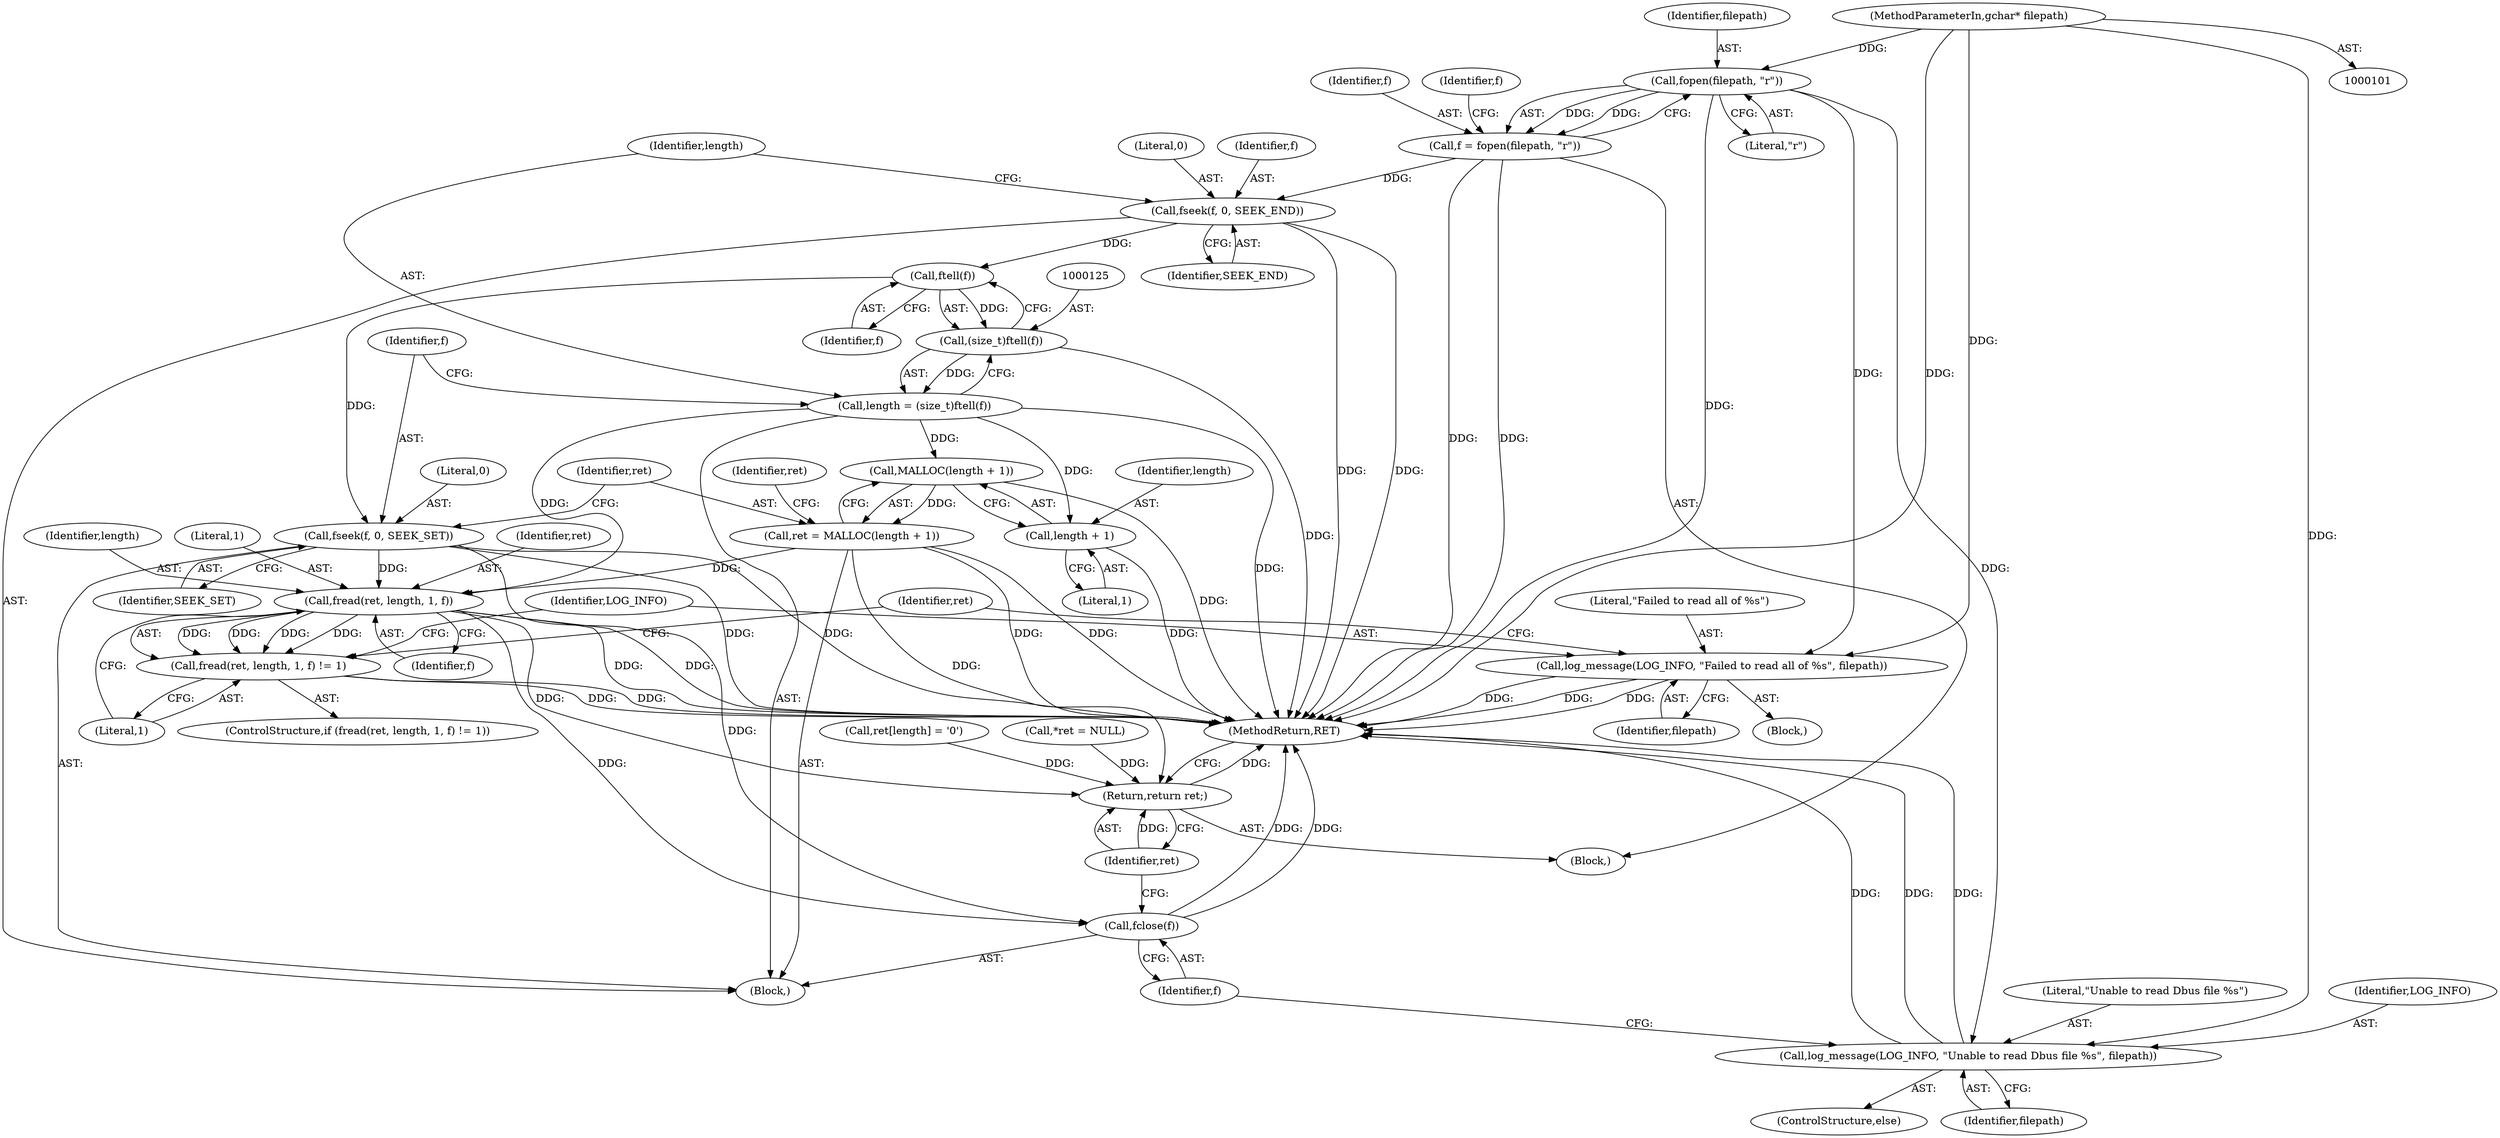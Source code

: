 digraph "0_keepalived_04f2d32871bb3b11d7dc024039952f2fe2750306_2@pointer" {
"1000102" [label="(MethodParameterIn,gchar* filepath)"];
"1000112" [label="(Call,fopen(filepath, \"r\"))"];
"1000110" [label="(Call,f = fopen(filepath, \"r\"))"];
"1000118" [label="(Call,fseek(f, 0, SEEK_END))"];
"1000126" [label="(Call,ftell(f))"];
"1000124" [label="(Call,(size_t)ftell(f))"];
"1000122" [label="(Call,length = (size_t)ftell(f))"];
"1000134" [label="(Call,MALLOC(length + 1))"];
"1000132" [label="(Call,ret = MALLOC(length + 1))"];
"1000143" [label="(Call,fread(ret, length, 1, f))"];
"1000142" [label="(Call,fread(ret, length, 1, f) != 1)"];
"1000164" [label="(Call,fclose(f))"];
"1000166" [label="(Return,return ret;)"];
"1000135" [label="(Call,length + 1)"];
"1000128" [label="(Call,fseek(f, 0, SEEK_SET))"];
"1000150" [label="(Call,log_message(LOG_INFO, \"Failed to read all of %s\", filepath))"];
"1000160" [label="(Call,log_message(LOG_INFO, \"Unable to read Dbus file %s\", filepath))"];
"1000159" [label="(ControlStructure,else)"];
"1000110" [label="(Call,f = fopen(filepath, \"r\"))"];
"1000156" [label="(Identifier,ret)"];
"1000162" [label="(Literal,\"Unable to read Dbus file %s\")"];
"1000111" [label="(Identifier,f)"];
"1000112" [label="(Call,fopen(filepath, \"r\"))"];
"1000153" [label="(Identifier,filepath)"];
"1000151" [label="(Identifier,LOG_INFO)"];
"1000148" [label="(Literal,1)"];
"1000114" [label="(Literal,\"r\")"];
"1000163" [label="(Identifier,filepath)"];
"1000146" [label="(Literal,1)"];
"1000150" [label="(Call,log_message(LOG_INFO, \"Failed to read all of %s\", filepath))"];
"1000116" [label="(Identifier,f)"];
"1000117" [label="(Block,)"];
"1000141" [label="(ControlStructure,if (fread(ret, length, 1, f) != 1))"];
"1000165" [label="(Identifier,f)"];
"1000121" [label="(Identifier,SEEK_END)"];
"1000166" [label="(Return,return ret;)"];
"1000139" [label="(Identifier,ret)"];
"1000154" [label="(Call,ret[length] = '\0')"];
"1000137" [label="(Literal,1)"];
"1000149" [label="(Block,)"];
"1000127" [label="(Identifier,f)"];
"1000120" [label="(Literal,0)"];
"1000131" [label="(Identifier,SEEK_SET)"];
"1000160" [label="(Call,log_message(LOG_INFO, \"Unable to read Dbus file %s\", filepath))"];
"1000103" [label="(Block,)"];
"1000144" [label="(Identifier,ret)"];
"1000102" [label="(MethodParameterIn,gchar* filepath)"];
"1000126" [label="(Call,ftell(f))"];
"1000161" [label="(Identifier,LOG_INFO)"];
"1000128" [label="(Call,fseek(f, 0, SEEK_SET))"];
"1000145" [label="(Identifier,length)"];
"1000164" [label="(Call,fclose(f))"];
"1000107" [label="(Call,*ret = NULL)"];
"1000130" [label="(Literal,0)"];
"1000129" [label="(Identifier,f)"];
"1000132" [label="(Call,ret = MALLOC(length + 1))"];
"1000119" [label="(Identifier,f)"];
"1000167" [label="(Identifier,ret)"];
"1000123" [label="(Identifier,length)"];
"1000136" [label="(Identifier,length)"];
"1000152" [label="(Literal,\"Failed to read all of %s\")"];
"1000124" [label="(Call,(size_t)ftell(f))"];
"1000147" [label="(Identifier,f)"];
"1000133" [label="(Identifier,ret)"];
"1000142" [label="(Call,fread(ret, length, 1, f) != 1)"];
"1000118" [label="(Call,fseek(f, 0, SEEK_END))"];
"1000168" [label="(MethodReturn,RET)"];
"1000113" [label="(Identifier,filepath)"];
"1000135" [label="(Call,length + 1)"];
"1000122" [label="(Call,length = (size_t)ftell(f))"];
"1000134" [label="(Call,MALLOC(length + 1))"];
"1000143" [label="(Call,fread(ret, length, 1, f))"];
"1000102" -> "1000101"  [label="AST: "];
"1000102" -> "1000168"  [label="DDG: "];
"1000102" -> "1000112"  [label="DDG: "];
"1000102" -> "1000150"  [label="DDG: "];
"1000102" -> "1000160"  [label="DDG: "];
"1000112" -> "1000110"  [label="AST: "];
"1000112" -> "1000114"  [label="CFG: "];
"1000113" -> "1000112"  [label="AST: "];
"1000114" -> "1000112"  [label="AST: "];
"1000110" -> "1000112"  [label="CFG: "];
"1000112" -> "1000168"  [label="DDG: "];
"1000112" -> "1000110"  [label="DDG: "];
"1000112" -> "1000110"  [label="DDG: "];
"1000112" -> "1000150"  [label="DDG: "];
"1000112" -> "1000160"  [label="DDG: "];
"1000110" -> "1000103"  [label="AST: "];
"1000111" -> "1000110"  [label="AST: "];
"1000116" -> "1000110"  [label="CFG: "];
"1000110" -> "1000168"  [label="DDG: "];
"1000110" -> "1000168"  [label="DDG: "];
"1000110" -> "1000118"  [label="DDG: "];
"1000118" -> "1000117"  [label="AST: "];
"1000118" -> "1000121"  [label="CFG: "];
"1000119" -> "1000118"  [label="AST: "];
"1000120" -> "1000118"  [label="AST: "];
"1000121" -> "1000118"  [label="AST: "];
"1000123" -> "1000118"  [label="CFG: "];
"1000118" -> "1000168"  [label="DDG: "];
"1000118" -> "1000168"  [label="DDG: "];
"1000118" -> "1000126"  [label="DDG: "];
"1000126" -> "1000124"  [label="AST: "];
"1000126" -> "1000127"  [label="CFG: "];
"1000127" -> "1000126"  [label="AST: "];
"1000124" -> "1000126"  [label="CFG: "];
"1000126" -> "1000124"  [label="DDG: "];
"1000126" -> "1000128"  [label="DDG: "];
"1000124" -> "1000122"  [label="AST: "];
"1000125" -> "1000124"  [label="AST: "];
"1000122" -> "1000124"  [label="CFG: "];
"1000124" -> "1000168"  [label="DDG: "];
"1000124" -> "1000122"  [label="DDG: "];
"1000122" -> "1000117"  [label="AST: "];
"1000123" -> "1000122"  [label="AST: "];
"1000129" -> "1000122"  [label="CFG: "];
"1000122" -> "1000168"  [label="DDG: "];
"1000122" -> "1000134"  [label="DDG: "];
"1000122" -> "1000135"  [label="DDG: "];
"1000122" -> "1000143"  [label="DDG: "];
"1000134" -> "1000132"  [label="AST: "];
"1000134" -> "1000135"  [label="CFG: "];
"1000135" -> "1000134"  [label="AST: "];
"1000132" -> "1000134"  [label="CFG: "];
"1000134" -> "1000168"  [label="DDG: "];
"1000134" -> "1000132"  [label="DDG: "];
"1000132" -> "1000117"  [label="AST: "];
"1000133" -> "1000132"  [label="AST: "];
"1000139" -> "1000132"  [label="CFG: "];
"1000132" -> "1000168"  [label="DDG: "];
"1000132" -> "1000168"  [label="DDG: "];
"1000132" -> "1000143"  [label="DDG: "];
"1000132" -> "1000166"  [label="DDG: "];
"1000143" -> "1000142"  [label="AST: "];
"1000143" -> "1000147"  [label="CFG: "];
"1000144" -> "1000143"  [label="AST: "];
"1000145" -> "1000143"  [label="AST: "];
"1000146" -> "1000143"  [label="AST: "];
"1000147" -> "1000143"  [label="AST: "];
"1000148" -> "1000143"  [label="CFG: "];
"1000143" -> "1000168"  [label="DDG: "];
"1000143" -> "1000168"  [label="DDG: "];
"1000143" -> "1000142"  [label="DDG: "];
"1000143" -> "1000142"  [label="DDG: "];
"1000143" -> "1000142"  [label="DDG: "];
"1000143" -> "1000142"  [label="DDG: "];
"1000128" -> "1000143"  [label="DDG: "];
"1000143" -> "1000164"  [label="DDG: "];
"1000143" -> "1000166"  [label="DDG: "];
"1000142" -> "1000141"  [label="AST: "];
"1000142" -> "1000148"  [label="CFG: "];
"1000148" -> "1000142"  [label="AST: "];
"1000151" -> "1000142"  [label="CFG: "];
"1000156" -> "1000142"  [label="CFG: "];
"1000142" -> "1000168"  [label="DDG: "];
"1000142" -> "1000168"  [label="DDG: "];
"1000164" -> "1000117"  [label="AST: "];
"1000164" -> "1000165"  [label="CFG: "];
"1000165" -> "1000164"  [label="AST: "];
"1000167" -> "1000164"  [label="CFG: "];
"1000164" -> "1000168"  [label="DDG: "];
"1000164" -> "1000168"  [label="DDG: "];
"1000128" -> "1000164"  [label="DDG: "];
"1000166" -> "1000103"  [label="AST: "];
"1000166" -> "1000167"  [label="CFG: "];
"1000167" -> "1000166"  [label="AST: "];
"1000168" -> "1000166"  [label="CFG: "];
"1000166" -> "1000168"  [label="DDG: "];
"1000167" -> "1000166"  [label="DDG: "];
"1000107" -> "1000166"  [label="DDG: "];
"1000154" -> "1000166"  [label="DDG: "];
"1000135" -> "1000137"  [label="CFG: "];
"1000136" -> "1000135"  [label="AST: "];
"1000137" -> "1000135"  [label="AST: "];
"1000135" -> "1000168"  [label="DDG: "];
"1000128" -> "1000117"  [label="AST: "];
"1000128" -> "1000131"  [label="CFG: "];
"1000129" -> "1000128"  [label="AST: "];
"1000130" -> "1000128"  [label="AST: "];
"1000131" -> "1000128"  [label="AST: "];
"1000133" -> "1000128"  [label="CFG: "];
"1000128" -> "1000168"  [label="DDG: "];
"1000128" -> "1000168"  [label="DDG: "];
"1000150" -> "1000149"  [label="AST: "];
"1000150" -> "1000153"  [label="CFG: "];
"1000151" -> "1000150"  [label="AST: "];
"1000152" -> "1000150"  [label="AST: "];
"1000153" -> "1000150"  [label="AST: "];
"1000156" -> "1000150"  [label="CFG: "];
"1000150" -> "1000168"  [label="DDG: "];
"1000150" -> "1000168"  [label="DDG: "];
"1000150" -> "1000168"  [label="DDG: "];
"1000160" -> "1000159"  [label="AST: "];
"1000160" -> "1000163"  [label="CFG: "];
"1000161" -> "1000160"  [label="AST: "];
"1000162" -> "1000160"  [label="AST: "];
"1000163" -> "1000160"  [label="AST: "];
"1000165" -> "1000160"  [label="CFG: "];
"1000160" -> "1000168"  [label="DDG: "];
"1000160" -> "1000168"  [label="DDG: "];
"1000160" -> "1000168"  [label="DDG: "];
}
